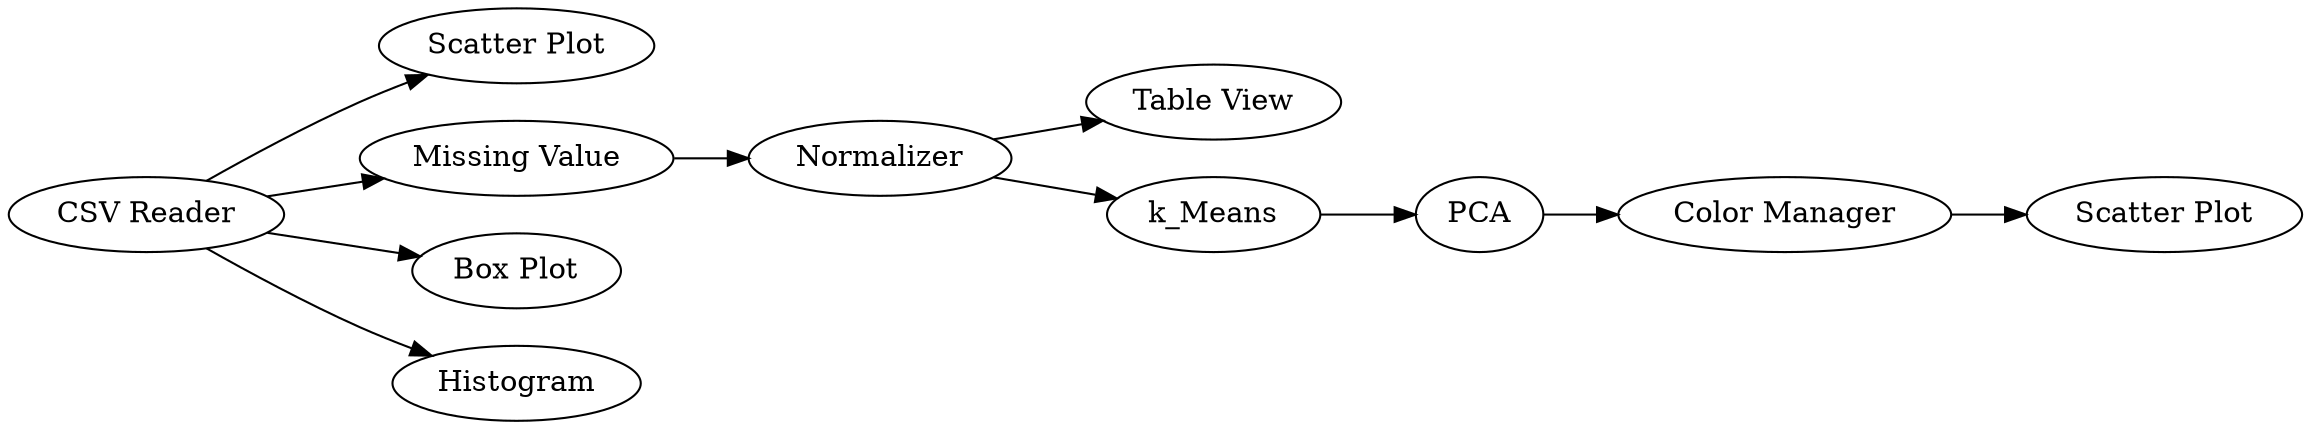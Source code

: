 digraph {
	"6815252512090021690_7" [label="Table View"]
	"6815252512090021690_4" [label="Scatter Plot"]
	"6815252512090021690_11" [label="Scatter Plot"]
	"6815252512090021690_13" [label="CSV Reader"]
	"6815252512090021690_8" [label=k_Means]
	"6815252512090021690_9" [label=PCA]
	"6815252512090021690_6" [label="Missing Value"]
	"6815252512090021690_10" [label="Color Manager"]
	"6815252512090021690_3" [label="Box Plot"]
	"6815252512090021690_2" [label=Histogram]
	"6815252512090021690_5" [label=Normalizer]
	"6815252512090021690_6" -> "6815252512090021690_5"
	"6815252512090021690_8" -> "6815252512090021690_9"
	"6815252512090021690_13" -> "6815252512090021690_4"
	"6815252512090021690_10" -> "6815252512090021690_11"
	"6815252512090021690_5" -> "6815252512090021690_8"
	"6815252512090021690_5" -> "6815252512090021690_7"
	"6815252512090021690_13" -> "6815252512090021690_3"
	"6815252512090021690_13" -> "6815252512090021690_6"
	"6815252512090021690_9" -> "6815252512090021690_10"
	"6815252512090021690_13" -> "6815252512090021690_2"
	rankdir=LR
}

